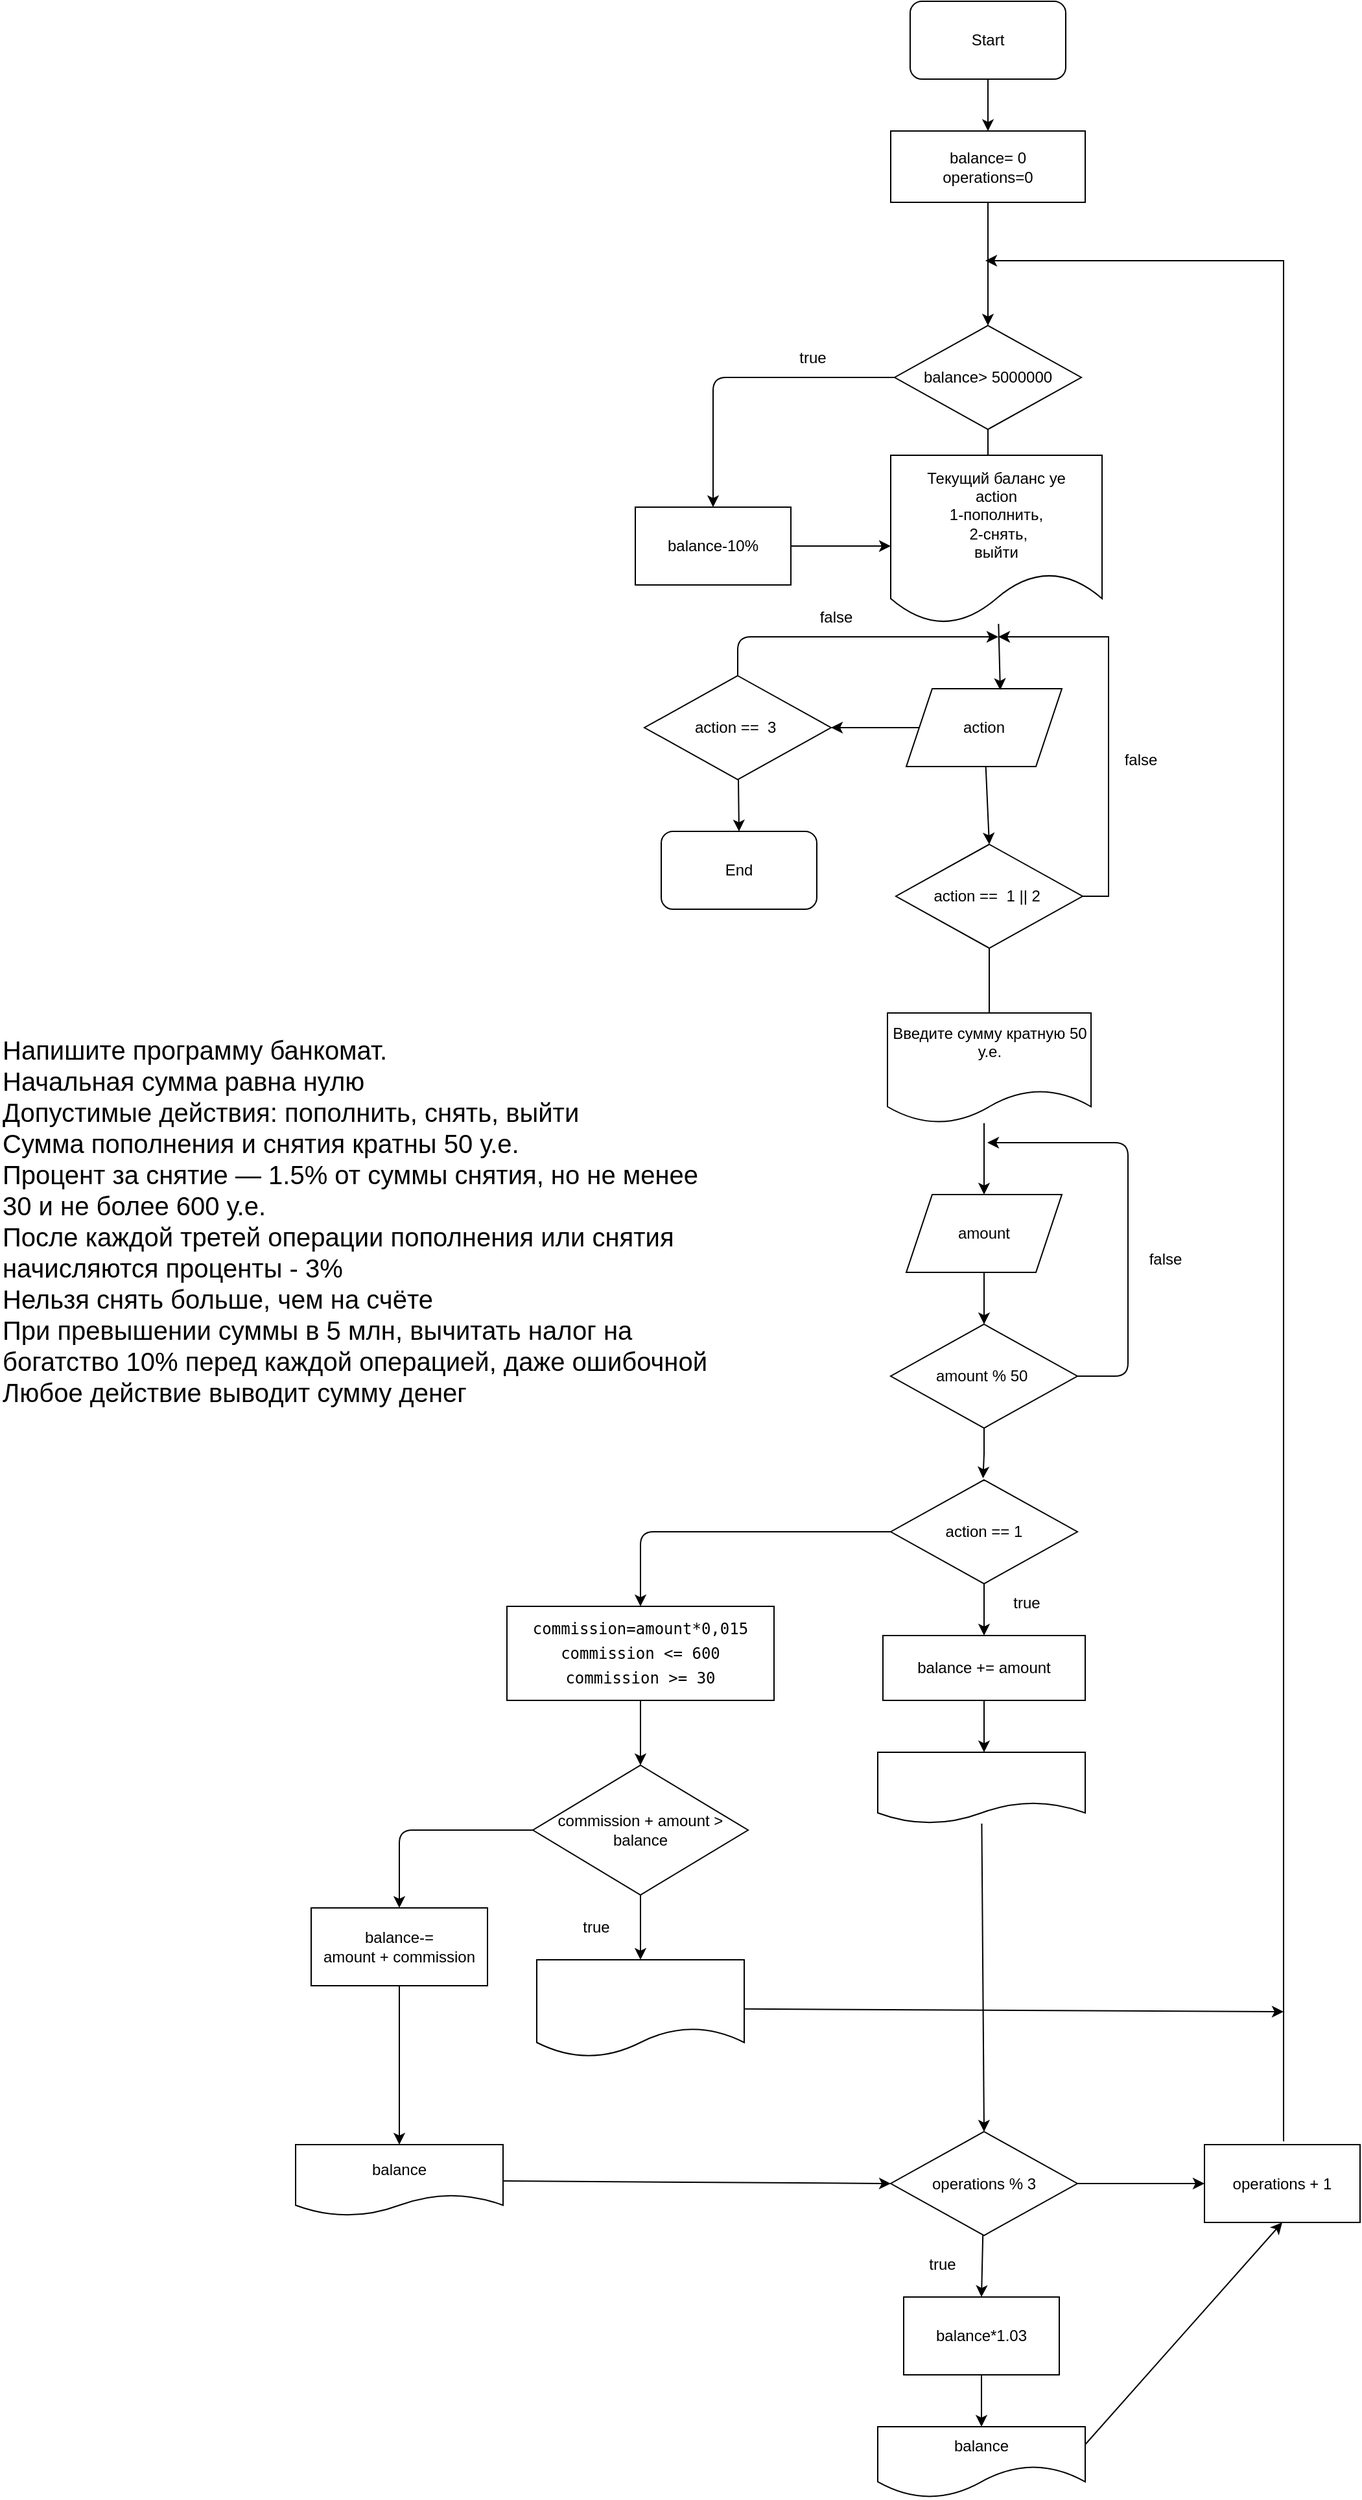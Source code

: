 <mxfile version="20.5.3" type="embed"><diagram id="23iRSUPoRavnBvh4doch" name="Page-1"><mxGraphModel dx="1200" dy="1695" grid="1" gridSize="10" guides="1" tooltips="1" connect="1" arrows="1" fold="1" page="1" pageScale="1" pageWidth="827" pageHeight="1169" math="0" shadow="0"><root><mxCell id="0"/><mxCell id="1" parent="0"/><mxCell id="19" style="edgeStyle=orthogonalEdgeStyle;rounded=0;orthogonalLoop=1;jettySize=auto;html=1;exitX=0.5;exitY=1;exitDx=0;exitDy=0;entryX=0.5;entryY=0;entryDx=0;entryDy=0;" parent="1" source="2" target="61" edge="1"><mxGeometry relative="1" as="geometry"/></mxCell><mxCell id="2" value="Start" style="rounded=1;whiteSpace=wrap;html=1;" parent="1" vertex="1"><mxGeometry x="352" y="-310" width="120" height="60" as="geometry"/></mxCell><mxCell id="10" style="edgeStyle=orthogonalEdgeStyle;rounded=0;orthogonalLoop=1;jettySize=auto;html=1;exitX=1;exitY=0.5;exitDx=0;exitDy=0;" parent="1" source="5" edge="1"><mxGeometry relative="1" as="geometry"><mxPoint x="420" y="180" as="targetPoint"/><Array as="points"><mxPoint x="505" y="380"/><mxPoint x="505" y="180"/></Array></mxGeometry></mxCell><mxCell id="29" style="edgeStyle=orthogonalEdgeStyle;rounded=0;orthogonalLoop=1;jettySize=auto;html=1;entryX=0.5;entryY=0;entryDx=0;entryDy=0;startArrow=none;" parent="1" source="126" target="28" edge="1"><mxGeometry relative="1" as="geometry"><Array as="points"><mxPoint x="409" y="600"/><mxPoint x="409" y="600"/></Array></mxGeometry></mxCell><mxCell id="5" value="action ==  1 || 2 " style="rhombus;whiteSpace=wrap;" parent="1" vertex="1"><mxGeometry x="341" y="340" width="144" height="80" as="geometry"/></mxCell><mxCell id="123" style="edgeStyle=none;html=1;entryX=0.5;entryY=0;entryDx=0;entryDy=0;fontFamily=Helvetica;fontSize=12;fontColor=#000000;" parent="1" source="6" target="5" edge="1"><mxGeometry relative="1" as="geometry"/></mxCell><mxCell id="151" style="edgeStyle=none;html=1;entryX=1;entryY=0.5;entryDx=0;entryDy=0;" parent="1" source="6" target="150" edge="1"><mxGeometry relative="1" as="geometry"><mxPoint x="290" y="260" as="targetPoint"/></mxGeometry></mxCell><mxCell id="6" value="action" style="shape=parallelogram;perimeter=parallelogramPerimeter;whiteSpace=wrap;fixedSize=1;labelBackgroundColor=default;" parent="1" vertex="1"><mxGeometry x="349" y="220" width="120" height="60" as="geometry"/></mxCell><mxCell id="12" value="false" style="text;html=1;strokeColor=none;fillColor=none;align=center;verticalAlign=middle;whiteSpace=wrap;rounded=0;" parent="1" vertex="1"><mxGeometry x="500" y="260" width="60" height="30" as="geometry"/></mxCell><mxCell id="13" value="Напишите программу банкомат.&#10;Начальная сумма равна нулю&#10;Допустимые действия: пополнить, снять, выйти&#10;Сумма пополнения и снятия кратны 50 у.е.&#10;Процент за снятие — 1.5% от суммы снятия, но не менее 30 и не более 600 у.е.&#10;После каждой третей операции пополнения или снятия начисляются проценты - 3%&#10;Нельзя снять больше, чем на счёте&#10;При превышении суммы в 5 млн, вычитать налог на богатство 10% перед каждой операцией, даже ошибочной&#10;Любое действие выводит сумму денег" style="text;whiteSpace=wrap;fontSize=20;" parent="1" vertex="1"><mxGeometry x="-350" y="480" width="560" height="180" as="geometry"/></mxCell><mxCell id="35" style="edgeStyle=orthogonalEdgeStyle;rounded=0;orthogonalLoop=1;jettySize=auto;html=1;" parent="1" edge="1"><mxGeometry relative="1" as="geometry"><Array as="points"><mxPoint x="640" y="760"/><mxPoint x="640" y="-110"/></Array><mxPoint x="410" y="-110" as="targetPoint"/><mxPoint x="640" y="1340" as="sourcePoint"/></mxGeometry></mxCell><mxCell id="124" style="edgeStyle=none;html=1;exitX=1;exitY=0.5;exitDx=0;exitDy=0;" parent="1" source="27" edge="1"><mxGeometry relative="1" as="geometry"><mxPoint x="411.5" y="570" as="targetPoint"/><mxPoint x="490" y="872.5" as="sourcePoint"/><Array as="points"><mxPoint x="520" y="750"/><mxPoint x="520" y="570"/></Array></mxGeometry></mxCell><mxCell id="31" style="edgeStyle=orthogonalEdgeStyle;rounded=0;orthogonalLoop=1;jettySize=auto;html=1;entryX=0.479;entryY=-0.014;entryDx=0;entryDy=0;entryPerimeter=0;" parent="1" source="27" edge="1"><mxGeometry relative="1" as="geometry"><mxPoint x="408.203" y="828.81" as="targetPoint"/></mxGeometry></mxCell><mxCell id="27" value="amount % 50 " style="rhombus;whiteSpace=wrap;" parent="1" vertex="1"><mxGeometry x="337" y="710" width="144" height="80" as="geometry"/></mxCell><mxCell id="30" style="edgeStyle=orthogonalEdgeStyle;rounded=0;orthogonalLoop=1;jettySize=auto;html=1;entryX=0.5;entryY=0;entryDx=0;entryDy=0;startArrow=none;exitX=0.5;exitY=1;exitDx=0;exitDy=0;" parent="1" source="28" target="27" edge="1"><mxGeometry relative="1" as="geometry"><mxPoint x="409.0" y="725" as="sourcePoint"/></mxGeometry></mxCell><mxCell id="28" value="amount" style="shape=parallelogram;perimeter=parallelogramPerimeter;whiteSpace=wrap;fixedSize=1;" parent="1" vertex="1"><mxGeometry x="349" y="610" width="120" height="60" as="geometry"/></mxCell><mxCell id="105" style="edgeStyle=orthogonalEdgeStyle;html=1;entryX=0.5;entryY=0;entryDx=0;entryDy=0;" parent="1" source="61" target="95" edge="1"><mxGeometry relative="1" as="geometry"><mxPoint x="413" y="-100" as="targetPoint"/></mxGeometry></mxCell><mxCell id="61" value="balance= 0&#10;operations=0" style="rounded=0;whiteSpace=wrap;" parent="1" vertex="1"><mxGeometry x="337" y="-210" width="150" height="55" as="geometry"/></mxCell><mxCell id="103" style="edgeStyle=orthogonalEdgeStyle;html=1;entryX=0.5;entryY=0;entryDx=0;entryDy=0;" parent="1" source="95" target="98" edge="1"><mxGeometry relative="1" as="geometry"/></mxCell><mxCell id="119" style="edgeStyle=none;html=1;entryX=0.5;entryY=0;entryDx=0;entryDy=0;fontFamily=Helvetica;fontSize=12;fontColor=#000000;" parent="1" source="95" edge="1"><mxGeometry relative="1" as="geometry"><mxPoint x="412" y="80" as="targetPoint"/></mxGeometry></mxCell><mxCell id="95" value="balance&gt; 5000000" style="rhombus;whiteSpace=wrap;" parent="1" vertex="1"><mxGeometry x="340" y="-60" width="144" height="80" as="geometry"/></mxCell><mxCell id="104" style="edgeStyle=orthogonalEdgeStyle;html=1;" parent="1" source="98" target="115" edge="1"><mxGeometry relative="1" as="geometry"><Array as="points"><mxPoint x="320" y="110"/><mxPoint x="320" y="110"/></Array></mxGeometry></mxCell><mxCell id="98" value="balance-10%" style="rounded=0;whiteSpace=wrap;" parent="1" vertex="1"><mxGeometry x="140" y="80" width="120" height="60" as="geometry"/></mxCell><mxCell id="102" value="true" style="text;html=1;strokeColor=none;fillColor=none;align=center;verticalAlign=middle;whiteSpace=wrap;rounded=0;" parent="1" vertex="1"><mxGeometry x="247" y="-50" width="60" height="30" as="geometry"/></mxCell><mxCell id="121" style="edgeStyle=none;html=1;entryX=0.604;entryY=0.016;entryDx=0;entryDy=0;entryPerimeter=0;fontFamily=Helvetica;fontSize=12;fontColor=#000000;" parent="1" source="115" target="6" edge="1"><mxGeometry relative="1" as="geometry"/></mxCell><mxCell id="115" value="Текущий баланс уе &#10;action&#10;1-пополнить,&#10; 2-снять,&#10;выйти" style="shape=document;boundedLbl=1;strokeColor=default;fontColor=default;whiteSpace=wrap;labelBackgroundColor=default;align=center;verticalAlign=middle;" parent="1" vertex="1"><mxGeometry x="337" y="40" width="163" height="130" as="geometry"/></mxCell><mxCell id="127" value="" style="edgeStyle=orthogonalEdgeStyle;rounded=0;orthogonalLoop=1;jettySize=auto;html=1;entryX=0.5;entryY=0;entryDx=0;entryDy=0;endArrow=none;" parent="1" source="5" target="126" edge="1"><mxGeometry relative="1" as="geometry"><Array as="points"/><mxPoint x="410.0" y="418.333" as="sourcePoint"/><mxPoint x="409" y="610" as="targetPoint"/></mxGeometry></mxCell><mxCell id="126" value="Введите сумму кратную 50 у.е.&#10;" style="shape=document;whiteSpace=wrap;boundedLbl=1;labelBackgroundColor=default;" parent="1" vertex="1"><mxGeometry x="334.5" y="470" width="157" height="85" as="geometry"/></mxCell><mxCell id="128" value="false" style="text;html=1;strokeColor=none;fillColor=none;align=center;verticalAlign=middle;whiteSpace=wrap;rounded=0;" parent="1" vertex="1"><mxGeometry x="519" y="645" width="60" height="30" as="geometry"/></mxCell><mxCell id="133" style="edgeStyle=none;html=1;entryX=0.5;entryY=0;entryDx=0;entryDy=0;" parent="1" source="129" target="132" edge="1"><mxGeometry relative="1" as="geometry"/></mxCell><mxCell id="138" style="edgeStyle=none;html=1;entryX=0.5;entryY=0;entryDx=0;entryDy=0;exitX=0;exitY=0.5;exitDx=0;exitDy=0;" parent="1" source="129" target="137" edge="1"><mxGeometry relative="1" as="geometry"><Array as="points"><mxPoint x="144" y="870"/></Array></mxGeometry></mxCell><mxCell id="129" value="action == 1" style="rhombus;whiteSpace=wrap;labelBackgroundColor=default;" parent="1" vertex="1"><mxGeometry x="337" y="830" width="144" height="80" as="geometry"/></mxCell><mxCell id="134" style="edgeStyle=none;html=1;entryX=0.5;entryY=0;entryDx=0;entryDy=0;" parent="1" source="132" edge="1"><mxGeometry relative="1" as="geometry"><mxPoint x="409" y="1040" as="targetPoint"/></mxGeometry></mxCell><mxCell id="132" value="balance += amount" style="whiteSpace=wrap;labelBackgroundColor=default;verticalAlign=middle;align=center;" parent="1" vertex="1"><mxGeometry x="331" y="950" width="156" height="50" as="geometry"/></mxCell><mxCell id="140" style="edgeStyle=none;html=1;entryX=0.5;entryY=0;entryDx=0;entryDy=0;" parent="1" source="137" target="139" edge="1"><mxGeometry relative="1" as="geometry"/></mxCell><mxCell id="137" value="&lt;div style=&quot;line-height: 60%;&quot;&gt;&lt;pre style=&quot;font-family: &amp;quot;JetBrains Mono&amp;quot;, monospace; line-height: 60%;&quot;&gt;commission=amount*0,015&lt;br&gt;&lt;/pre&gt;&lt;pre style=&quot;font-family: &amp;quot;JetBrains Mono&amp;quot;, monospace; line-height: 60%;&quot;&gt;&lt;pre style=&quot;border-color: var(--border-color); font-family: &amp;quot;JetBrains Mono&amp;quot;, monospace; line-height: 7.2px;&quot;&gt;commission &amp;lt;= 600&lt;/pre&gt;&lt;pre style=&quot;border-color: var(--border-color); font-family: &amp;quot;JetBrains Mono&amp;quot;, monospace; line-height: 7.2px;&quot;&gt;commission &amp;gt;= 30&lt;/pre&gt;&lt;/pre&gt;&lt;/div&gt;" style="whiteSpace=wrap;html=1;labelBackgroundColor=default;verticalAlign=middle;align=center;" parent="1" vertex="1"><mxGeometry x="41" y="927.5" width="206" height="72.5" as="geometry"/></mxCell><mxCell id="143" style="edgeStyle=none;html=1;entryX=0.5;entryY=0;entryDx=0;entryDy=0;" parent="1" source="139" target="142" edge="1"><mxGeometry relative="1" as="geometry"/></mxCell><mxCell id="145" style="edgeStyle=none;html=1;entryX=0.5;entryY=0;entryDx=0;entryDy=0;exitX=0;exitY=0.5;exitDx=0;exitDy=0;" parent="1" source="139" target="144" edge="1"><mxGeometry relative="1" as="geometry"><Array as="points"><mxPoint x="-42" y="1100"/></Array></mxGeometry></mxCell><mxCell id="139" value="commission + amount &gt; balance" style="rhombus;whiteSpace=wrap;" parent="1" vertex="1"><mxGeometry x="61" y="1050" width="166" height="100" as="geometry"/></mxCell><mxCell id="158" style="edgeStyle=none;html=1;" parent="1" source="142" edge="1"><mxGeometry relative="1" as="geometry"><mxPoint x="640" y="1240" as="targetPoint"/></mxGeometry></mxCell><mxCell id="142" value="На балансе недостаточно средств" style="shape=document;boundedLbl=1;labelBackgroundColor=none;fontColor=#FFFFFF;whiteSpace=wrap;" parent="1" vertex="1"><mxGeometry x="64" y="1200" width="160" height="75" as="geometry"/></mxCell><mxCell id="147" style="edgeStyle=none;html=1;entryX=0.5;entryY=0;entryDx=0;entryDy=0;" parent="1" source="144" target="146" edge="1"><mxGeometry relative="1" as="geometry"/></mxCell><mxCell id="144" value="balance-=&#10;amount + commission" style="whiteSpace=wrap;labelBackgroundColor=default;verticalAlign=middle;align=center;" parent="1" vertex="1"><mxGeometry x="-110" y="1160" width="136" height="60" as="geometry"/></mxCell><mxCell id="159" style="edgeStyle=none;html=1;entryX=0;entryY=0.5;entryDx=0;entryDy=0;" parent="1" source="146" target="148" edge="1"><mxGeometry relative="1" as="geometry"><mxPoint x="380" y="1302.5" as="targetPoint"/></mxGeometry></mxCell><mxCell id="146" value="balance" style="shape=document;boundedLbl=1;labelBackgroundColor=none;fontColor=#000000;whiteSpace=wrap;" parent="1" vertex="1"><mxGeometry x="-122" y="1342.5" width="160" height="55" as="geometry"/></mxCell><mxCell id="162" style="edgeStyle=none;html=1;entryX=0.5;entryY=0;entryDx=0;entryDy=0;" parent="1" source="148" target="161" edge="1"><mxGeometry relative="1" as="geometry"/></mxCell><mxCell id="164" style="edgeStyle=none;html=1;entryX=0;entryY=0.5;entryDx=0;entryDy=0;" parent="1" source="148" target="165" edge="1"><mxGeometry relative="1" as="geometry"><mxPoint x="640" y="1302.5" as="targetPoint"/></mxGeometry></mxCell><mxCell id="148" value="operations % 3" style="rhombus;whiteSpace=wrap;" parent="1" vertex="1"><mxGeometry x="337" y="1332.5" width="144" height="80" as="geometry"/></mxCell><mxCell id="160" style="edgeStyle=none;html=1;entryX=0.5;entryY=0;entryDx=0;entryDy=0;" parent="1" source="149" target="148" edge="1"><mxGeometry relative="1" as="geometry"/></mxCell><mxCell id="149" value="balance" style="shape=document;boundedLbl=1;labelBackgroundColor=default;fontColor=#FFFFFF;whiteSpace=wrap;" parent="1" vertex="1"><mxGeometry x="327" y="1040" width="160" height="55" as="geometry"/></mxCell><mxCell id="154" style="edgeStyle=none;html=1;entryX=0.5;entryY=0;entryDx=0;entryDy=0;" parent="1" source="150" target="153" edge="1"><mxGeometry relative="1" as="geometry"/></mxCell><mxCell id="155" style="edgeStyle=none;html=1;exitX=0.5;exitY=0;exitDx=0;exitDy=0;" parent="1" source="150" edge="1"><mxGeometry relative="1" as="geometry"><mxPoint x="420" y="180" as="targetPoint"/><Array as="points"><mxPoint x="219" y="180"/></Array></mxGeometry></mxCell><mxCell id="150" value="action ==  3 " style="rhombus;whiteSpace=wrap;" parent="1" vertex="1"><mxGeometry x="147" y="210" width="144" height="80" as="geometry"/></mxCell><mxCell id="153" value="End" style="rounded=1;whiteSpace=wrap;html=1;" parent="1" vertex="1"><mxGeometry x="160" y="330" width="120" height="60" as="geometry"/></mxCell><mxCell id="156" value="false" style="text;html=1;strokeColor=none;fillColor=none;align=center;verticalAlign=middle;whiteSpace=wrap;rounded=0;" parent="1" vertex="1"><mxGeometry x="265" y="150" width="60" height="30" as="geometry"/></mxCell><mxCell id="157" value="true" style="text;html=1;strokeColor=none;fillColor=none;align=center;verticalAlign=middle;whiteSpace=wrap;rounded=0;" parent="1" vertex="1"><mxGeometry x="412" y="910" width="60" height="30" as="geometry"/></mxCell><mxCell id="167" style="edgeStyle=none;html=1;" parent="1" source="161" target="166" edge="1"><mxGeometry relative="1" as="geometry"/></mxCell><mxCell id="161" value="balance*1.03" style="rounded=0;whiteSpace=wrap;" parent="1" vertex="1"><mxGeometry x="347" y="1460" width="120" height="60" as="geometry"/></mxCell><mxCell id="163" value="true" style="text;html=1;strokeColor=none;fillColor=none;align=center;verticalAlign=middle;whiteSpace=wrap;rounded=0;" parent="1" vertex="1"><mxGeometry x="347" y="1420" width="60" height="30" as="geometry"/></mxCell><mxCell id="165" value="operations + 1" style="rounded=0;whiteSpace=wrap;" parent="1" vertex="1"><mxGeometry x="579" y="1342.5" width="120" height="60" as="geometry"/></mxCell><mxCell id="168" style="edgeStyle=none;html=1;entryX=0.5;entryY=1;entryDx=0;entryDy=0;exitX=1;exitY=0.25;exitDx=0;exitDy=0;" parent="1" source="166" target="165" edge="1"><mxGeometry relative="1" as="geometry"/></mxCell><mxCell id="166" value="balance" style="shape=document;boundedLbl=1;labelBackgroundColor=none;fontColor=#000000;whiteSpace=wrap;size=0.455;" parent="1" vertex="1"><mxGeometry x="327" y="1560" width="160" height="55" as="geometry"/></mxCell><mxCell id="169" value="true" style="text;html=1;strokeColor=none;fillColor=none;align=center;verticalAlign=middle;whiteSpace=wrap;rounded=0;" parent="1" vertex="1"><mxGeometry x="80" y="1160" width="60" height="30" as="geometry"/></mxCell></root></mxGraphModel></diagram></mxfile>